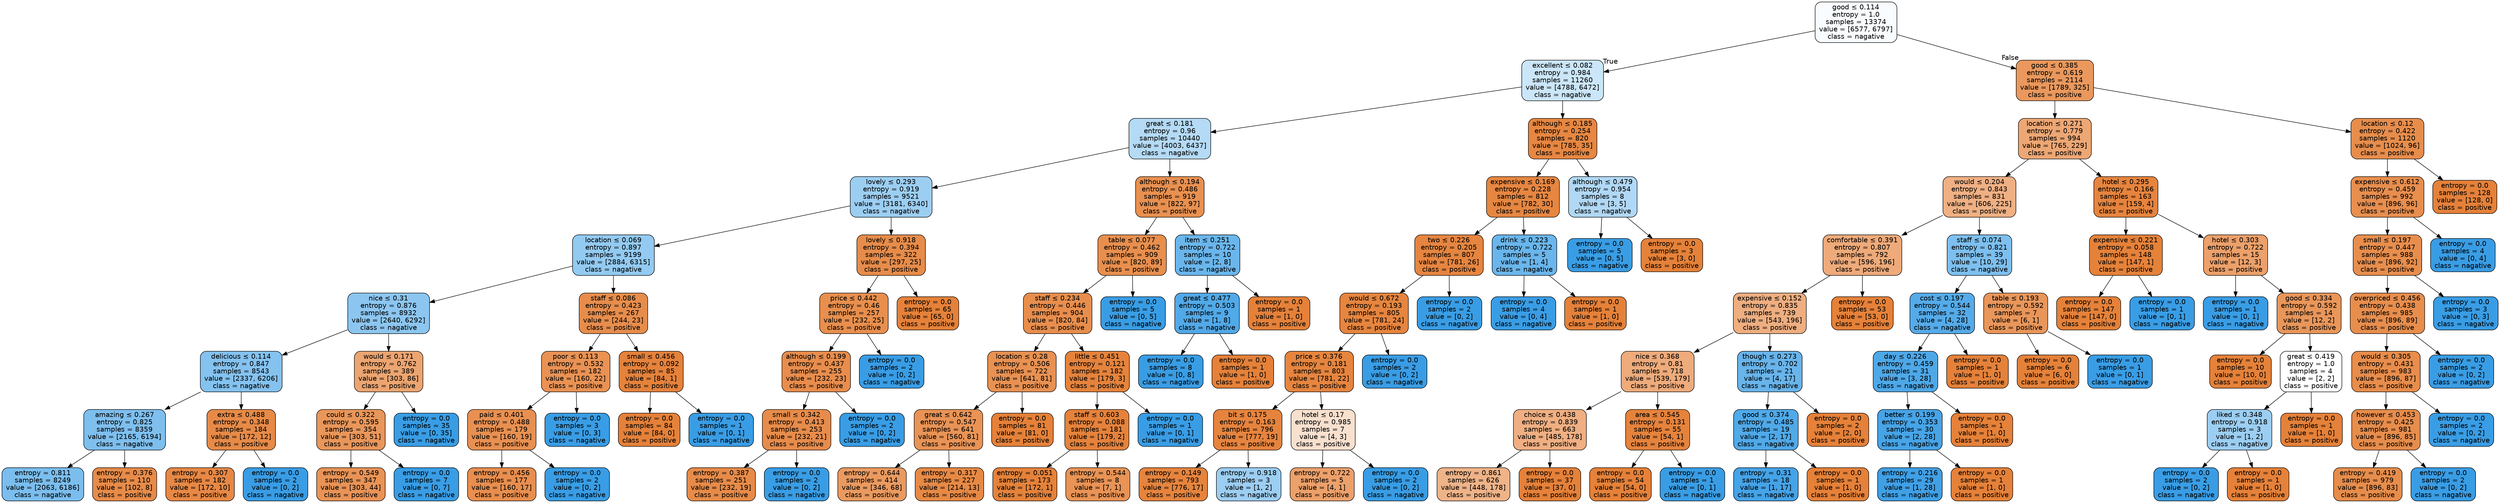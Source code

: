digraph Tree {
node [shape=box, style="filled, rounded", color="black", fontname=helvetica] ;
edge [fontname=helvetica] ;
0 [label=<good &le; 0.114<br/>entropy = 1.0<br/>samples = 13374<br/>value = [6577, 6797]<br/>class = nagative>, fillcolor="#f9fcfe"] ;
1 [label=<excellent &le; 0.082<br/>entropy = 0.984<br/>samples = 11260<br/>value = [4788, 6472]<br/>class = nagative>, fillcolor="#cbe6f8"] ;
0 -> 1 [labeldistance=2.5, labelangle=45, headlabel="True"] ;
2 [label=<great &le; 0.181<br/>entropy = 0.96<br/>samples = 10440<br/>value = [4003, 6437]<br/>class = nagative>, fillcolor="#b4daf5"] ;
1 -> 2 ;
3 [label=<lovely &le; 0.293<br/>entropy = 0.919<br/>samples = 9521<br/>value = [3181, 6340]<br/>class = nagative>, fillcolor="#9ccef2"] ;
2 -> 3 ;
4 [label=<location &le; 0.069<br/>entropy = 0.897<br/>samples = 9199<br/>value = [2884, 6315]<br/>class = nagative>, fillcolor="#93caf1"] ;
3 -> 4 ;
5 [label=<nice &le; 0.31<br/>entropy = 0.876<br/>samples = 8932<br/>value = [2640, 6292]<br/>class = nagative>, fillcolor="#8cc6f0"] ;
4 -> 5 ;
6 [label=<delicious &le; 0.114<br/>entropy = 0.847<br/>samples = 8543<br/>value = [2337, 6206]<br/>class = nagative>, fillcolor="#84c2ef"] ;
5 -> 6 ;
7 [label=<amazing &le; 0.267<br/>entropy = 0.825<br/>samples = 8359<br/>value = [2165, 6194]<br/>class = nagative>, fillcolor="#7ebfee"] ;
6 -> 7 ;
8 [label=<entropy = 0.811<br/>samples = 8249<br/>value = [2063, 6186]<br/>class = nagative>, fillcolor="#7bbeee"] ;
7 -> 8 ;
9 [label=<entropy = 0.376<br/>samples = 110<br/>value = [102, 8]<br/>class = positive>, fillcolor="#e78b49"] ;
7 -> 9 ;
10 [label=<extra &le; 0.488<br/>entropy = 0.348<br/>samples = 184<br/>value = [172, 12]<br/>class = positive>, fillcolor="#e78a47"] ;
6 -> 10 ;
11 [label=<entropy = 0.307<br/>samples = 182<br/>value = [172, 10]<br/>class = positive>, fillcolor="#e78845"] ;
10 -> 11 ;
12 [label=<entropy = 0.0<br/>samples = 2<br/>value = [0, 2]<br/>class = nagative>, fillcolor="#399de5"] ;
10 -> 12 ;
13 [label=<would &le; 0.171<br/>entropy = 0.762<br/>samples = 389<br/>value = [303, 86]<br/>class = positive>, fillcolor="#eca571"] ;
5 -> 13 ;
14 [label=<could &le; 0.322<br/>entropy = 0.595<br/>samples = 354<br/>value = [303, 51]<br/>class = positive>, fillcolor="#e9965a"] ;
13 -> 14 ;
15 [label=<entropy = 0.549<br/>samples = 347<br/>value = [303, 44]<br/>class = positive>, fillcolor="#e99356"] ;
14 -> 15 ;
16 [label=<entropy = 0.0<br/>samples = 7<br/>value = [0, 7]<br/>class = nagative>, fillcolor="#399de5"] ;
14 -> 16 ;
17 [label=<entropy = 0.0<br/>samples = 35<br/>value = [0, 35]<br/>class = nagative>, fillcolor="#399de5"] ;
13 -> 17 ;
18 [label=<staff &le; 0.086<br/>entropy = 0.423<br/>samples = 267<br/>value = [244, 23]<br/>class = positive>, fillcolor="#e78d4c"] ;
4 -> 18 ;
19 [label=<poor &le; 0.113<br/>entropy = 0.532<br/>samples = 182<br/>value = [160, 22]<br/>class = positive>, fillcolor="#e99254"] ;
18 -> 19 ;
20 [label=<paid &le; 0.401<br/>entropy = 0.488<br/>samples = 179<br/>value = [160, 19]<br/>class = positive>, fillcolor="#e89051"] ;
19 -> 20 ;
21 [label=<entropy = 0.456<br/>samples = 177<br/>value = [160, 17]<br/>class = positive>, fillcolor="#e88e4e"] ;
20 -> 21 ;
22 [label=<entropy = 0.0<br/>samples = 2<br/>value = [0, 2]<br/>class = nagative>, fillcolor="#399de5"] ;
20 -> 22 ;
23 [label=<entropy = 0.0<br/>samples = 3<br/>value = [0, 3]<br/>class = nagative>, fillcolor="#399de5"] ;
19 -> 23 ;
24 [label=<small &le; 0.456<br/>entropy = 0.092<br/>samples = 85<br/>value = [84, 1]<br/>class = positive>, fillcolor="#e5823b"] ;
18 -> 24 ;
25 [label=<entropy = 0.0<br/>samples = 84<br/>value = [84, 0]<br/>class = positive>, fillcolor="#e58139"] ;
24 -> 25 ;
26 [label=<entropy = 0.0<br/>samples = 1<br/>value = [0, 1]<br/>class = nagative>, fillcolor="#399de5"] ;
24 -> 26 ;
27 [label=<lovely &le; 0.918<br/>entropy = 0.394<br/>samples = 322<br/>value = [297, 25]<br/>class = positive>, fillcolor="#e78c4a"] ;
3 -> 27 ;
28 [label=<price &le; 0.442<br/>entropy = 0.46<br/>samples = 257<br/>value = [232, 25]<br/>class = positive>, fillcolor="#e88f4e"] ;
27 -> 28 ;
29 [label=<although &le; 0.199<br/>entropy = 0.437<br/>samples = 255<br/>value = [232, 23]<br/>class = positive>, fillcolor="#e88d4d"] ;
28 -> 29 ;
30 [label=<small &le; 0.342<br/>entropy = 0.413<br/>samples = 253<br/>value = [232, 21]<br/>class = positive>, fillcolor="#e78c4b"] ;
29 -> 30 ;
31 [label=<entropy = 0.387<br/>samples = 251<br/>value = [232, 19]<br/>class = positive>, fillcolor="#e78b49"] ;
30 -> 31 ;
32 [label=<entropy = 0.0<br/>samples = 2<br/>value = [0, 2]<br/>class = nagative>, fillcolor="#399de5"] ;
30 -> 32 ;
33 [label=<entropy = 0.0<br/>samples = 2<br/>value = [0, 2]<br/>class = nagative>, fillcolor="#399de5"] ;
29 -> 33 ;
34 [label=<entropy = 0.0<br/>samples = 2<br/>value = [0, 2]<br/>class = nagative>, fillcolor="#399de5"] ;
28 -> 34 ;
35 [label=<entropy = 0.0<br/>samples = 65<br/>value = [65, 0]<br/>class = positive>, fillcolor="#e58139"] ;
27 -> 35 ;
36 [label=<although &le; 0.194<br/>entropy = 0.486<br/>samples = 919<br/>value = [822, 97]<br/>class = positive>, fillcolor="#e89050"] ;
2 -> 36 ;
37 [label=<table &le; 0.077<br/>entropy = 0.462<br/>samples = 909<br/>value = [820, 89]<br/>class = positive>, fillcolor="#e88f4e"] ;
36 -> 37 ;
38 [label=<staff &le; 0.234<br/>entropy = 0.446<br/>samples = 904<br/>value = [820, 84]<br/>class = positive>, fillcolor="#e88e4d"] ;
37 -> 38 ;
39 [label=<location &le; 0.28<br/>entropy = 0.506<br/>samples = 722<br/>value = [641, 81]<br/>class = positive>, fillcolor="#e89152"] ;
38 -> 39 ;
40 [label=<great &le; 0.642<br/>entropy = 0.547<br/>samples = 641<br/>value = [560, 81]<br/>class = positive>, fillcolor="#e99356"] ;
39 -> 40 ;
41 [label=<entropy = 0.644<br/>samples = 414<br/>value = [346, 68]<br/>class = positive>, fillcolor="#ea9a60"] ;
40 -> 41 ;
42 [label=<entropy = 0.317<br/>samples = 227<br/>value = [214, 13]<br/>class = positive>, fillcolor="#e78945"] ;
40 -> 42 ;
43 [label=<entropy = 0.0<br/>samples = 81<br/>value = [81, 0]<br/>class = positive>, fillcolor="#e58139"] ;
39 -> 43 ;
44 [label=<little &le; 0.451<br/>entropy = 0.121<br/>samples = 182<br/>value = [179, 3]<br/>class = positive>, fillcolor="#e5833c"] ;
38 -> 44 ;
45 [label=<staff &le; 0.603<br/>entropy = 0.088<br/>samples = 181<br/>value = [179, 2]<br/>class = positive>, fillcolor="#e5823b"] ;
44 -> 45 ;
46 [label=<entropy = 0.051<br/>samples = 173<br/>value = [172, 1]<br/>class = positive>, fillcolor="#e5823a"] ;
45 -> 46 ;
47 [label=<entropy = 0.544<br/>samples = 8<br/>value = [7, 1]<br/>class = positive>, fillcolor="#e99355"] ;
45 -> 47 ;
48 [label=<entropy = 0.0<br/>samples = 1<br/>value = [0, 1]<br/>class = nagative>, fillcolor="#399de5"] ;
44 -> 48 ;
49 [label=<entropy = 0.0<br/>samples = 5<br/>value = [0, 5]<br/>class = nagative>, fillcolor="#399de5"] ;
37 -> 49 ;
50 [label=<item &le; 0.251<br/>entropy = 0.722<br/>samples = 10<br/>value = [2, 8]<br/>class = nagative>, fillcolor="#6ab6ec"] ;
36 -> 50 ;
51 [label=<great &le; 0.477<br/>entropy = 0.503<br/>samples = 9<br/>value = [1, 8]<br/>class = nagative>, fillcolor="#52a9e8"] ;
50 -> 51 ;
52 [label=<entropy = 0.0<br/>samples = 8<br/>value = [0, 8]<br/>class = nagative>, fillcolor="#399de5"] ;
51 -> 52 ;
53 [label=<entropy = 0.0<br/>samples = 1<br/>value = [1, 0]<br/>class = positive>, fillcolor="#e58139"] ;
51 -> 53 ;
54 [label=<entropy = 0.0<br/>samples = 1<br/>value = [1, 0]<br/>class = positive>, fillcolor="#e58139"] ;
50 -> 54 ;
55 [label=<although &le; 0.185<br/>entropy = 0.254<br/>samples = 820<br/>value = [785, 35]<br/>class = positive>, fillcolor="#e68742"] ;
1 -> 55 ;
56 [label=<expensive &le; 0.169<br/>entropy = 0.228<br/>samples = 812<br/>value = [782, 30]<br/>class = positive>, fillcolor="#e68641"] ;
55 -> 56 ;
57 [label=<two &le; 0.226<br/>entropy = 0.205<br/>samples = 807<br/>value = [781, 26]<br/>class = positive>, fillcolor="#e68540"] ;
56 -> 57 ;
58 [label=<would &le; 0.672<br/>entropy = 0.193<br/>samples = 805<br/>value = [781, 24]<br/>class = positive>, fillcolor="#e6853f"] ;
57 -> 58 ;
59 [label=<price &le; 0.376<br/>entropy = 0.181<br/>samples = 803<br/>value = [781, 22]<br/>class = positive>, fillcolor="#e6853f"] ;
58 -> 59 ;
60 [label=<bit &le; 0.175<br/>entropy = 0.163<br/>samples = 796<br/>value = [777, 19]<br/>class = positive>, fillcolor="#e6843e"] ;
59 -> 60 ;
61 [label=<entropy = 0.149<br/>samples = 793<br/>value = [776, 17]<br/>class = positive>, fillcolor="#e6843d"] ;
60 -> 61 ;
62 [label=<entropy = 0.918<br/>samples = 3<br/>value = [1, 2]<br/>class = nagative>, fillcolor="#9ccef2"] ;
60 -> 62 ;
63 [label=<hotel &le; 0.17<br/>entropy = 0.985<br/>samples = 7<br/>value = [4, 3]<br/>class = positive>, fillcolor="#f8e0ce"] ;
59 -> 63 ;
64 [label=<entropy = 0.722<br/>samples = 5<br/>value = [4, 1]<br/>class = positive>, fillcolor="#eca06a"] ;
63 -> 64 ;
65 [label=<entropy = 0.0<br/>samples = 2<br/>value = [0, 2]<br/>class = nagative>, fillcolor="#399de5"] ;
63 -> 65 ;
66 [label=<entropy = 0.0<br/>samples = 2<br/>value = [0, 2]<br/>class = nagative>, fillcolor="#399de5"] ;
58 -> 66 ;
67 [label=<entropy = 0.0<br/>samples = 2<br/>value = [0, 2]<br/>class = nagative>, fillcolor="#399de5"] ;
57 -> 67 ;
68 [label=<drink &le; 0.223<br/>entropy = 0.722<br/>samples = 5<br/>value = [1, 4]<br/>class = nagative>, fillcolor="#6ab6ec"] ;
56 -> 68 ;
69 [label=<entropy = 0.0<br/>samples = 4<br/>value = [0, 4]<br/>class = nagative>, fillcolor="#399de5"] ;
68 -> 69 ;
70 [label=<entropy = 0.0<br/>samples = 1<br/>value = [1, 0]<br/>class = positive>, fillcolor="#e58139"] ;
68 -> 70 ;
71 [label=<although &le; 0.479<br/>entropy = 0.954<br/>samples = 8<br/>value = [3, 5]<br/>class = nagative>, fillcolor="#b0d8f5"] ;
55 -> 71 ;
72 [label=<entropy = 0.0<br/>samples = 5<br/>value = [0, 5]<br/>class = nagative>, fillcolor="#399de5"] ;
71 -> 72 ;
73 [label=<entropy = 0.0<br/>samples = 3<br/>value = [3, 0]<br/>class = positive>, fillcolor="#e58139"] ;
71 -> 73 ;
74 [label=<good &le; 0.385<br/>entropy = 0.619<br/>samples = 2114<br/>value = [1789, 325]<br/>class = positive>, fillcolor="#ea985d"] ;
0 -> 74 [labeldistance=2.5, labelangle=-45, headlabel="False"] ;
75 [label=<location &le; 0.271<br/>entropy = 0.779<br/>samples = 994<br/>value = [765, 229]<br/>class = positive>, fillcolor="#eda774"] ;
74 -> 75 ;
76 [label=<would &le; 0.204<br/>entropy = 0.843<br/>samples = 831<br/>value = [606, 225]<br/>class = positive>, fillcolor="#efb083"] ;
75 -> 76 ;
77 [label=<comfortable &le; 0.391<br/>entropy = 0.807<br/>samples = 792<br/>value = [596, 196]<br/>class = positive>, fillcolor="#eeaa7a"] ;
76 -> 77 ;
78 [label=<expensive &le; 0.152<br/>entropy = 0.835<br/>samples = 739<br/>value = [543, 196]<br/>class = positive>, fillcolor="#eeae80"] ;
77 -> 78 ;
79 [label=<nice &le; 0.368<br/>entropy = 0.81<br/>samples = 718<br/>value = [539, 179]<br/>class = positive>, fillcolor="#eeab7b"] ;
78 -> 79 ;
80 [label=<choice &le; 0.438<br/>entropy = 0.839<br/>samples = 663<br/>value = [485, 178]<br/>class = positive>, fillcolor="#efaf82"] ;
79 -> 80 ;
81 [label=<entropy = 0.861<br/>samples = 626<br/>value = [448, 178]<br/>class = positive>, fillcolor="#efb388"] ;
80 -> 81 ;
82 [label=<entropy = 0.0<br/>samples = 37<br/>value = [37, 0]<br/>class = positive>, fillcolor="#e58139"] ;
80 -> 82 ;
83 [label=<area &le; 0.545<br/>entropy = 0.131<br/>samples = 55<br/>value = [54, 1]<br/>class = positive>, fillcolor="#e5833d"] ;
79 -> 83 ;
84 [label=<entropy = 0.0<br/>samples = 54<br/>value = [54, 0]<br/>class = positive>, fillcolor="#e58139"] ;
83 -> 84 ;
85 [label=<entropy = 0.0<br/>samples = 1<br/>value = [0, 1]<br/>class = nagative>, fillcolor="#399de5"] ;
83 -> 85 ;
86 [label=<though &le; 0.273<br/>entropy = 0.702<br/>samples = 21<br/>value = [4, 17]<br/>class = nagative>, fillcolor="#68b4eb"] ;
78 -> 86 ;
87 [label=<good &le; 0.374<br/>entropy = 0.485<br/>samples = 19<br/>value = [2, 17]<br/>class = nagative>, fillcolor="#50a9e8"] ;
86 -> 87 ;
88 [label=<entropy = 0.31<br/>samples = 18<br/>value = [1, 17]<br/>class = nagative>, fillcolor="#45a3e7"] ;
87 -> 88 ;
89 [label=<entropy = 0.0<br/>samples = 1<br/>value = [1, 0]<br/>class = positive>, fillcolor="#e58139"] ;
87 -> 89 ;
90 [label=<entropy = 0.0<br/>samples = 2<br/>value = [2, 0]<br/>class = positive>, fillcolor="#e58139"] ;
86 -> 90 ;
91 [label=<entropy = 0.0<br/>samples = 53<br/>value = [53, 0]<br/>class = positive>, fillcolor="#e58139"] ;
77 -> 91 ;
92 [label=<staff &le; 0.074<br/>entropy = 0.821<br/>samples = 39<br/>value = [10, 29]<br/>class = nagative>, fillcolor="#7dbfee"] ;
76 -> 92 ;
93 [label=<cost &le; 0.197<br/>entropy = 0.544<br/>samples = 32<br/>value = [4, 28]<br/>class = nagative>, fillcolor="#55abe9"] ;
92 -> 93 ;
94 [label=<day &le; 0.226<br/>entropy = 0.459<br/>samples = 31<br/>value = [3, 28]<br/>class = nagative>, fillcolor="#4ea8e8"] ;
93 -> 94 ;
95 [label=<better &le; 0.199<br/>entropy = 0.353<br/>samples = 30<br/>value = [2, 28]<br/>class = nagative>, fillcolor="#47a4e7"] ;
94 -> 95 ;
96 [label=<entropy = 0.216<br/>samples = 29<br/>value = [1, 28]<br/>class = nagative>, fillcolor="#40a0e6"] ;
95 -> 96 ;
97 [label=<entropy = 0.0<br/>samples = 1<br/>value = [1, 0]<br/>class = positive>, fillcolor="#e58139"] ;
95 -> 97 ;
98 [label=<entropy = 0.0<br/>samples = 1<br/>value = [1, 0]<br/>class = positive>, fillcolor="#e58139"] ;
94 -> 98 ;
99 [label=<entropy = 0.0<br/>samples = 1<br/>value = [1, 0]<br/>class = positive>, fillcolor="#e58139"] ;
93 -> 99 ;
100 [label=<table &le; 0.193<br/>entropy = 0.592<br/>samples = 7<br/>value = [6, 1]<br/>class = positive>, fillcolor="#e9965a"] ;
92 -> 100 ;
101 [label=<entropy = 0.0<br/>samples = 6<br/>value = [6, 0]<br/>class = positive>, fillcolor="#e58139"] ;
100 -> 101 ;
102 [label=<entropy = 0.0<br/>samples = 1<br/>value = [0, 1]<br/>class = nagative>, fillcolor="#399de5"] ;
100 -> 102 ;
103 [label=<hotel &le; 0.295<br/>entropy = 0.166<br/>samples = 163<br/>value = [159, 4]<br/>class = positive>, fillcolor="#e6843e"] ;
75 -> 103 ;
104 [label=<expensive &le; 0.221<br/>entropy = 0.058<br/>samples = 148<br/>value = [147, 1]<br/>class = positive>, fillcolor="#e5823a"] ;
103 -> 104 ;
105 [label=<entropy = 0.0<br/>samples = 147<br/>value = [147, 0]<br/>class = positive>, fillcolor="#e58139"] ;
104 -> 105 ;
106 [label=<entropy = 0.0<br/>samples = 1<br/>value = [0, 1]<br/>class = nagative>, fillcolor="#399de5"] ;
104 -> 106 ;
107 [label=<hotel &le; 0.303<br/>entropy = 0.722<br/>samples = 15<br/>value = [12, 3]<br/>class = positive>, fillcolor="#eca06a"] ;
103 -> 107 ;
108 [label=<entropy = 0.0<br/>samples = 1<br/>value = [0, 1]<br/>class = nagative>, fillcolor="#399de5"] ;
107 -> 108 ;
109 [label=<good &le; 0.334<br/>entropy = 0.592<br/>samples = 14<br/>value = [12, 2]<br/>class = positive>, fillcolor="#e9965a"] ;
107 -> 109 ;
110 [label=<entropy = 0.0<br/>samples = 10<br/>value = [10, 0]<br/>class = positive>, fillcolor="#e58139"] ;
109 -> 110 ;
111 [label=<great &le; 0.419<br/>entropy = 1.0<br/>samples = 4<br/>value = [2, 2]<br/>class = positive>, fillcolor="#ffffff"] ;
109 -> 111 ;
112 [label=<liked &le; 0.348<br/>entropy = 0.918<br/>samples = 3<br/>value = [1, 2]<br/>class = nagative>, fillcolor="#9ccef2"] ;
111 -> 112 ;
113 [label=<entropy = 0.0<br/>samples = 2<br/>value = [0, 2]<br/>class = nagative>, fillcolor="#399de5"] ;
112 -> 113 ;
114 [label=<entropy = 0.0<br/>samples = 1<br/>value = [1, 0]<br/>class = positive>, fillcolor="#e58139"] ;
112 -> 114 ;
115 [label=<entropy = 0.0<br/>samples = 1<br/>value = [1, 0]<br/>class = positive>, fillcolor="#e58139"] ;
111 -> 115 ;
116 [label=<location &le; 0.12<br/>entropy = 0.422<br/>samples = 1120<br/>value = [1024, 96]<br/>class = positive>, fillcolor="#e78d4c"] ;
74 -> 116 ;
117 [label=<expensive &le; 0.612<br/>entropy = 0.459<br/>samples = 992<br/>value = [896, 96]<br/>class = positive>, fillcolor="#e88e4e"] ;
116 -> 117 ;
118 [label=<small &le; 0.197<br/>entropy = 0.447<br/>samples = 988<br/>value = [896, 92]<br/>class = positive>, fillcolor="#e88e4d"] ;
117 -> 118 ;
119 [label=<overpriced &le; 0.456<br/>entropy = 0.438<br/>samples = 985<br/>value = [896, 89]<br/>class = positive>, fillcolor="#e88e4d"] ;
118 -> 119 ;
120 [label=<would &le; 0.305<br/>entropy = 0.431<br/>samples = 983<br/>value = [896, 87]<br/>class = positive>, fillcolor="#e88d4c"] ;
119 -> 120 ;
121 [label=<however &le; 0.453<br/>entropy = 0.425<br/>samples = 981<br/>value = [896, 85]<br/>class = positive>, fillcolor="#e78d4c"] ;
120 -> 121 ;
122 [label=<entropy = 0.419<br/>samples = 979<br/>value = [896, 83]<br/>class = positive>, fillcolor="#e78d4b"] ;
121 -> 122 ;
123 [label=<entropy = 0.0<br/>samples = 2<br/>value = [0, 2]<br/>class = nagative>, fillcolor="#399de5"] ;
121 -> 123 ;
124 [label=<entropy = 0.0<br/>samples = 2<br/>value = [0, 2]<br/>class = nagative>, fillcolor="#399de5"] ;
120 -> 124 ;
125 [label=<entropy = 0.0<br/>samples = 2<br/>value = [0, 2]<br/>class = nagative>, fillcolor="#399de5"] ;
119 -> 125 ;
126 [label=<entropy = 0.0<br/>samples = 3<br/>value = [0, 3]<br/>class = nagative>, fillcolor="#399de5"] ;
118 -> 126 ;
127 [label=<entropy = 0.0<br/>samples = 4<br/>value = [0, 4]<br/>class = nagative>, fillcolor="#399de5"] ;
117 -> 127 ;
128 [label=<entropy = 0.0<br/>samples = 128<br/>value = [128, 0]<br/>class = positive>, fillcolor="#e58139"] ;
116 -> 128 ;
}